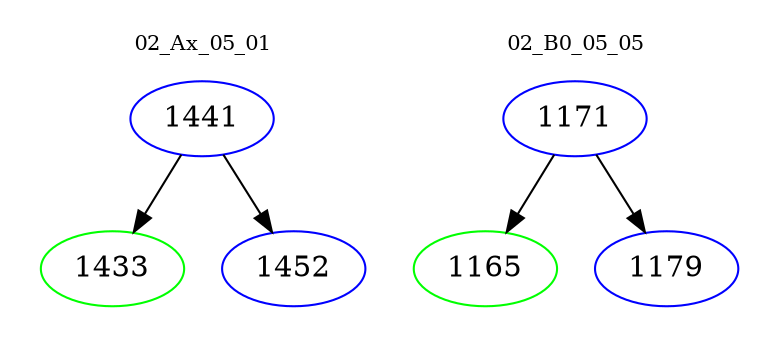 digraph{
subgraph cluster_0 {
color = white
label = "02_Ax_05_01";
fontsize=10;
T0_1441 [label="1441", color="blue"]
T0_1441 -> T0_1433 [color="black"]
T0_1433 [label="1433", color="green"]
T0_1441 -> T0_1452 [color="black"]
T0_1452 [label="1452", color="blue"]
}
subgraph cluster_1 {
color = white
label = "02_B0_05_05";
fontsize=10;
T1_1171 [label="1171", color="blue"]
T1_1171 -> T1_1165 [color="black"]
T1_1165 [label="1165", color="green"]
T1_1171 -> T1_1179 [color="black"]
T1_1179 [label="1179", color="blue"]
}
}
